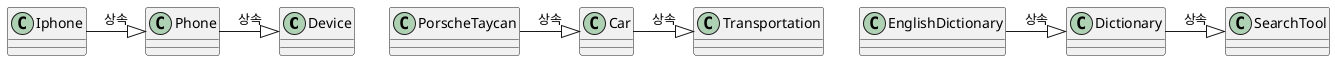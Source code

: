 @startuml

class Device {}

class Phone {}

class Iphone {}

class Transportation {}

class Car {}

class PorscheTaycan {}

class SearchTool {}

class Dictionary {}

class EnglishDictionary {}

Iphone -|> Phone: 상속
Phone -|> Device : 상속
PorscheTaycan -|> Car : 상속
Car -|> Transportation : 상속
EnglishDictionary -|> Dictionary: 상속
Dictionary -|> SearchTool : 상속

@enduml
